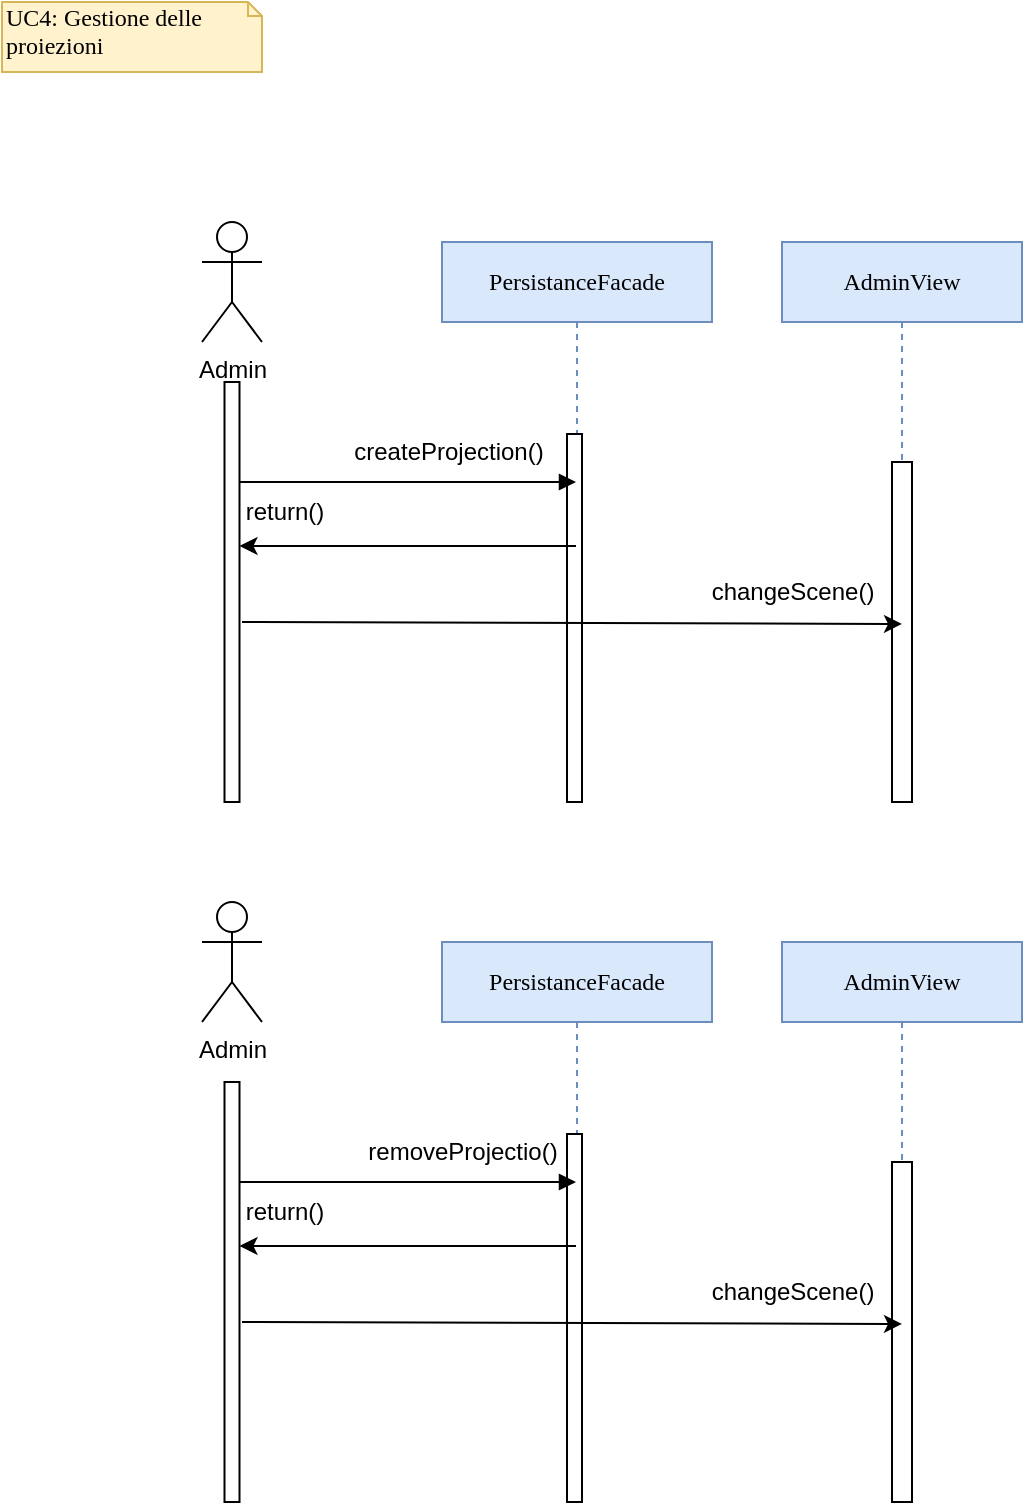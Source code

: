 <mxfile version="24.1.0" type="device">
  <diagram name="Page-1" id="13e1069c-82ec-6db2-03f1-153e76fe0fe0">
    <mxGraphModel dx="954" dy="616" grid="1" gridSize="10" guides="1" tooltips="1" connect="1" arrows="1" fold="1" page="1" pageScale="1" pageWidth="1100" pageHeight="850" background="none" math="0" shadow="0">
      <root>
        <mxCell id="0" />
        <mxCell id="1" parent="0" />
        <mxCell id="7baba1c4bc27f4b0-2" value="PersistanceFacade" style="shape=umlLifeline;perimeter=lifelinePerimeter;whiteSpace=wrap;html=1;container=1;collapsible=0;recursiveResize=0;outlineConnect=0;rounded=0;shadow=0;comic=0;labelBackgroundColor=none;strokeWidth=1;fontFamily=Verdana;fontSize=12;align=center;fillColor=#dae8fc;strokeColor=#6c8ebf;" parent="1" vertex="1">
          <mxGeometry x="220" y="120" width="135" height="280" as="geometry" />
        </mxCell>
        <mxCell id="7baba1c4bc27f4b0-10" value="" style="html=1;points=[];perimeter=orthogonalPerimeter;rounded=0;shadow=0;comic=0;labelBackgroundColor=none;strokeWidth=1;fontFamily=Verdana;fontSize=12;align=center;" parent="7baba1c4bc27f4b0-2" vertex="1">
          <mxGeometry x="62.5" y="96" width="7.5" height="184" as="geometry" />
        </mxCell>
        <mxCell id="FlyMwTZ1j8e4SlMnmXDW-4" value="createProjection()" style="text;html=1;align=center;verticalAlign=middle;resizable=0;points=[];autosize=1;strokeColor=none;fillColor=none;" parent="7baba1c4bc27f4b0-2" vertex="1">
          <mxGeometry x="-57.5" y="90" width="120" height="30" as="geometry" />
        </mxCell>
        <mxCell id="7baba1c4bc27f4b0-40" value="UC4: Gestione delle proiezioni" style="shape=note;whiteSpace=wrap;html=1;size=7;verticalAlign=top;align=left;spacingTop=-6;rounded=0;shadow=0;comic=0;labelBackgroundColor=none;strokeWidth=1;fontFamily=Verdana;fontSize=12;fillColor=#fff2cc;strokeColor=#d6b656;" parent="1" vertex="1">
          <mxGeometry width="130" height="35" as="geometry" />
        </mxCell>
        <mxCell id="BazkxacqFKndKwqCTscp-32" value="AdminView" style="shape=umlLifeline;perimeter=lifelinePerimeter;whiteSpace=wrap;html=1;container=1;collapsible=0;recursiveResize=0;outlineConnect=0;rounded=0;shadow=0;comic=0;labelBackgroundColor=none;strokeWidth=1;fontFamily=Verdana;fontSize=12;align=center;fillColor=#dae8fc;strokeColor=#6c8ebf;" parent="1" vertex="1">
          <mxGeometry x="390" y="120" width="120" height="280" as="geometry" />
        </mxCell>
        <mxCell id="BazkxacqFKndKwqCTscp-33" value="" style="html=1;points=[];perimeter=orthogonalPerimeter;rounded=0;shadow=0;comic=0;labelBackgroundColor=none;strokeWidth=1;fontFamily=Verdana;fontSize=12;align=center;" parent="BazkxacqFKndKwqCTscp-32" vertex="1">
          <mxGeometry x="55" y="110" width="10" height="170" as="geometry" />
        </mxCell>
        <mxCell id="FlyMwTZ1j8e4SlMnmXDW-7" value="changeScene()" style="text;html=1;align=center;verticalAlign=middle;resizable=0;points=[];autosize=1;strokeColor=none;fillColor=none;" parent="BazkxacqFKndKwqCTscp-32" vertex="1">
          <mxGeometry x="-45" y="160" width="100" height="30" as="geometry" />
        </mxCell>
        <mxCell id="FlyMwTZ1j8e4SlMnmXDW-1" value="Admin" style="shape=umlActor;verticalLabelPosition=bottom;verticalAlign=top;html=1;outlineConnect=0;" parent="1" vertex="1">
          <mxGeometry x="100" y="110" width="30" height="60" as="geometry" />
        </mxCell>
        <mxCell id="FlyMwTZ1j8e4SlMnmXDW-2" value="" style="html=1;points=[];perimeter=orthogonalPerimeter;rounded=0;shadow=0;comic=0;labelBackgroundColor=none;strokeWidth=1;fontFamily=Verdana;fontSize=12;align=center;" parent="1" vertex="1">
          <mxGeometry x="111.25" y="190" width="7.5" height="210" as="geometry" />
        </mxCell>
        <mxCell id="FlyMwTZ1j8e4SlMnmXDW-3" value="" style="html=1;verticalAlign=bottom;endArrow=block;labelBackgroundColor=none;fontFamily=Verdana;fontSize=12;edgeStyle=elbowEdgeStyle;elbow=vertical;" parent="1" target="7baba1c4bc27f4b0-2" edge="1">
          <mxGeometry relative="1" as="geometry">
            <mxPoint x="118.75" y="240" as="sourcePoint" />
            <mxPoint x="268.75" y="240" as="targetPoint" />
          </mxGeometry>
        </mxCell>
        <mxCell id="FlyMwTZ1j8e4SlMnmXDW-5" value="" style="endArrow=classic;html=1;rounded=0;" parent="1" source="7baba1c4bc27f4b0-2" edge="1">
          <mxGeometry width="50" height="50" relative="1" as="geometry">
            <mxPoint x="263.25" y="272.5" as="sourcePoint" />
            <mxPoint x="118.75" y="272" as="targetPoint" />
          </mxGeometry>
        </mxCell>
        <mxCell id="FlyMwTZ1j8e4SlMnmXDW-6" value="return()" style="text;html=1;align=center;verticalAlign=middle;resizable=0;points=[];autosize=1;strokeColor=none;fillColor=none;" parent="1" vertex="1">
          <mxGeometry x="111.25" y="240" width="60" height="30" as="geometry" />
        </mxCell>
        <mxCell id="FlyMwTZ1j8e4SlMnmXDW-8" value="" style="endArrow=classic;html=1;rounded=0;entryX=1.05;entryY=1.033;entryDx=0;entryDy=0;entryPerimeter=0;" parent="1" target="FlyMwTZ1j8e4SlMnmXDW-7" edge="1">
          <mxGeometry width="50" height="50" relative="1" as="geometry">
            <mxPoint x="120" y="310" as="sourcePoint" />
            <mxPoint x="240" y="310" as="targetPoint" />
          </mxGeometry>
        </mxCell>
        <mxCell id="FlyMwTZ1j8e4SlMnmXDW-9" value="PersistanceFacade" style="shape=umlLifeline;perimeter=lifelinePerimeter;whiteSpace=wrap;html=1;container=1;collapsible=0;recursiveResize=0;outlineConnect=0;rounded=0;shadow=0;comic=0;labelBackgroundColor=none;strokeWidth=1;fontFamily=Verdana;fontSize=12;align=center;fillColor=#dae8fc;strokeColor=#6c8ebf;" parent="1" vertex="1">
          <mxGeometry x="220" y="470" width="135" height="280" as="geometry" />
        </mxCell>
        <mxCell id="FlyMwTZ1j8e4SlMnmXDW-10" value="" style="html=1;points=[];perimeter=orthogonalPerimeter;rounded=0;shadow=0;comic=0;labelBackgroundColor=none;strokeWidth=1;fontFamily=Verdana;fontSize=12;align=center;" parent="FlyMwTZ1j8e4SlMnmXDW-9" vertex="1">
          <mxGeometry x="62.5" y="96" width="7.5" height="184" as="geometry" />
        </mxCell>
        <mxCell id="FlyMwTZ1j8e4SlMnmXDW-11" value="AdminView" style="shape=umlLifeline;perimeter=lifelinePerimeter;whiteSpace=wrap;html=1;container=1;collapsible=0;recursiveResize=0;outlineConnect=0;rounded=0;shadow=0;comic=0;labelBackgroundColor=none;strokeWidth=1;fontFamily=Verdana;fontSize=12;align=center;fillColor=#dae8fc;strokeColor=#6c8ebf;" parent="1" vertex="1">
          <mxGeometry x="390" y="470" width="120" height="280" as="geometry" />
        </mxCell>
        <mxCell id="FlyMwTZ1j8e4SlMnmXDW-12" value="" style="html=1;points=[];perimeter=orthogonalPerimeter;rounded=0;shadow=0;comic=0;labelBackgroundColor=none;strokeWidth=1;fontFamily=Verdana;fontSize=12;align=center;" parent="FlyMwTZ1j8e4SlMnmXDW-11" vertex="1">
          <mxGeometry x="55" y="110" width="10" height="170" as="geometry" />
        </mxCell>
        <mxCell id="FlyMwTZ1j8e4SlMnmXDW-13" value="changeScene()" style="text;html=1;align=center;verticalAlign=middle;resizable=0;points=[];autosize=1;strokeColor=none;fillColor=none;" parent="FlyMwTZ1j8e4SlMnmXDW-11" vertex="1">
          <mxGeometry x="-45" y="160" width="100" height="30" as="geometry" />
        </mxCell>
        <mxCell id="FlyMwTZ1j8e4SlMnmXDW-14" value="Admin" style="shape=umlActor;verticalLabelPosition=bottom;verticalAlign=top;html=1;outlineConnect=0;" parent="1" vertex="1">
          <mxGeometry x="100" y="450" width="30" height="60" as="geometry" />
        </mxCell>
        <mxCell id="FlyMwTZ1j8e4SlMnmXDW-15" value="" style="html=1;points=[];perimeter=orthogonalPerimeter;rounded=0;shadow=0;comic=0;labelBackgroundColor=none;strokeWidth=1;fontFamily=Verdana;fontSize=12;align=center;" parent="1" vertex="1">
          <mxGeometry x="111.25" y="540" width="7.5" height="210" as="geometry" />
        </mxCell>
        <mxCell id="FlyMwTZ1j8e4SlMnmXDW-16" value="" style="html=1;verticalAlign=bottom;endArrow=block;labelBackgroundColor=none;fontFamily=Verdana;fontSize=12;edgeStyle=elbowEdgeStyle;elbow=vertical;" parent="1" target="FlyMwTZ1j8e4SlMnmXDW-9" edge="1">
          <mxGeometry relative="1" as="geometry">
            <mxPoint x="118.75" y="590" as="sourcePoint" />
            <mxPoint x="268.75" y="590" as="targetPoint" />
          </mxGeometry>
        </mxCell>
        <mxCell id="FlyMwTZ1j8e4SlMnmXDW-17" value="removeProjectio()" style="text;html=1;align=center;verticalAlign=middle;resizable=0;points=[];autosize=1;strokeColor=none;fillColor=none;" parent="1" vertex="1">
          <mxGeometry x="170" y="560" width="120" height="30" as="geometry" />
        </mxCell>
        <mxCell id="FlyMwTZ1j8e4SlMnmXDW-18" value="" style="endArrow=classic;html=1;rounded=0;" parent="1" source="FlyMwTZ1j8e4SlMnmXDW-9" edge="1">
          <mxGeometry width="50" height="50" relative="1" as="geometry">
            <mxPoint x="263.25" y="622.5" as="sourcePoint" />
            <mxPoint x="118.75" y="622" as="targetPoint" />
          </mxGeometry>
        </mxCell>
        <mxCell id="FlyMwTZ1j8e4SlMnmXDW-19" value="return()" style="text;html=1;align=center;verticalAlign=middle;resizable=0;points=[];autosize=1;strokeColor=none;fillColor=none;" parent="1" vertex="1">
          <mxGeometry x="111.25" y="590" width="60" height="30" as="geometry" />
        </mxCell>
        <mxCell id="FlyMwTZ1j8e4SlMnmXDW-20" value="" style="endArrow=classic;html=1;rounded=0;entryX=1.05;entryY=1.033;entryDx=0;entryDy=0;entryPerimeter=0;" parent="1" target="FlyMwTZ1j8e4SlMnmXDW-13" edge="1">
          <mxGeometry width="50" height="50" relative="1" as="geometry">
            <mxPoint x="120" y="660" as="sourcePoint" />
            <mxPoint x="240" y="660" as="targetPoint" />
          </mxGeometry>
        </mxCell>
      </root>
    </mxGraphModel>
  </diagram>
</mxfile>
